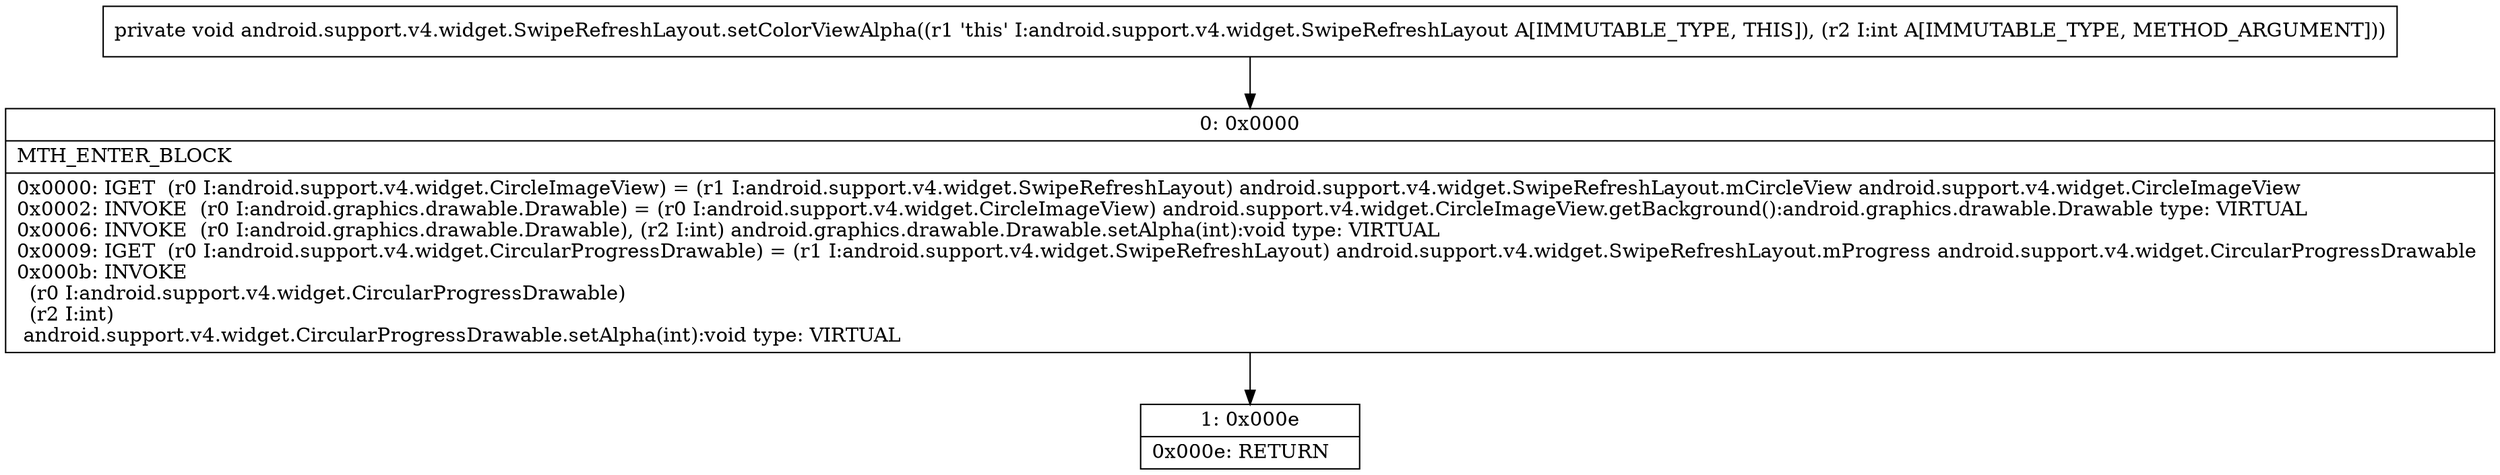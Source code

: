 digraph "CFG forandroid.support.v4.widget.SwipeRefreshLayout.setColorViewAlpha(I)V" {
Node_0 [shape=record,label="{0\:\ 0x0000|MTH_ENTER_BLOCK\l|0x0000: IGET  (r0 I:android.support.v4.widget.CircleImageView) = (r1 I:android.support.v4.widget.SwipeRefreshLayout) android.support.v4.widget.SwipeRefreshLayout.mCircleView android.support.v4.widget.CircleImageView \l0x0002: INVOKE  (r0 I:android.graphics.drawable.Drawable) = (r0 I:android.support.v4.widget.CircleImageView) android.support.v4.widget.CircleImageView.getBackground():android.graphics.drawable.Drawable type: VIRTUAL \l0x0006: INVOKE  (r0 I:android.graphics.drawable.Drawable), (r2 I:int) android.graphics.drawable.Drawable.setAlpha(int):void type: VIRTUAL \l0x0009: IGET  (r0 I:android.support.v4.widget.CircularProgressDrawable) = (r1 I:android.support.v4.widget.SwipeRefreshLayout) android.support.v4.widget.SwipeRefreshLayout.mProgress android.support.v4.widget.CircularProgressDrawable \l0x000b: INVOKE  \l  (r0 I:android.support.v4.widget.CircularProgressDrawable)\l  (r2 I:int)\l android.support.v4.widget.CircularProgressDrawable.setAlpha(int):void type: VIRTUAL \l}"];
Node_1 [shape=record,label="{1\:\ 0x000e|0x000e: RETURN   \l}"];
MethodNode[shape=record,label="{private void android.support.v4.widget.SwipeRefreshLayout.setColorViewAlpha((r1 'this' I:android.support.v4.widget.SwipeRefreshLayout A[IMMUTABLE_TYPE, THIS]), (r2 I:int A[IMMUTABLE_TYPE, METHOD_ARGUMENT])) }"];
MethodNode -> Node_0;
Node_0 -> Node_1;
}

